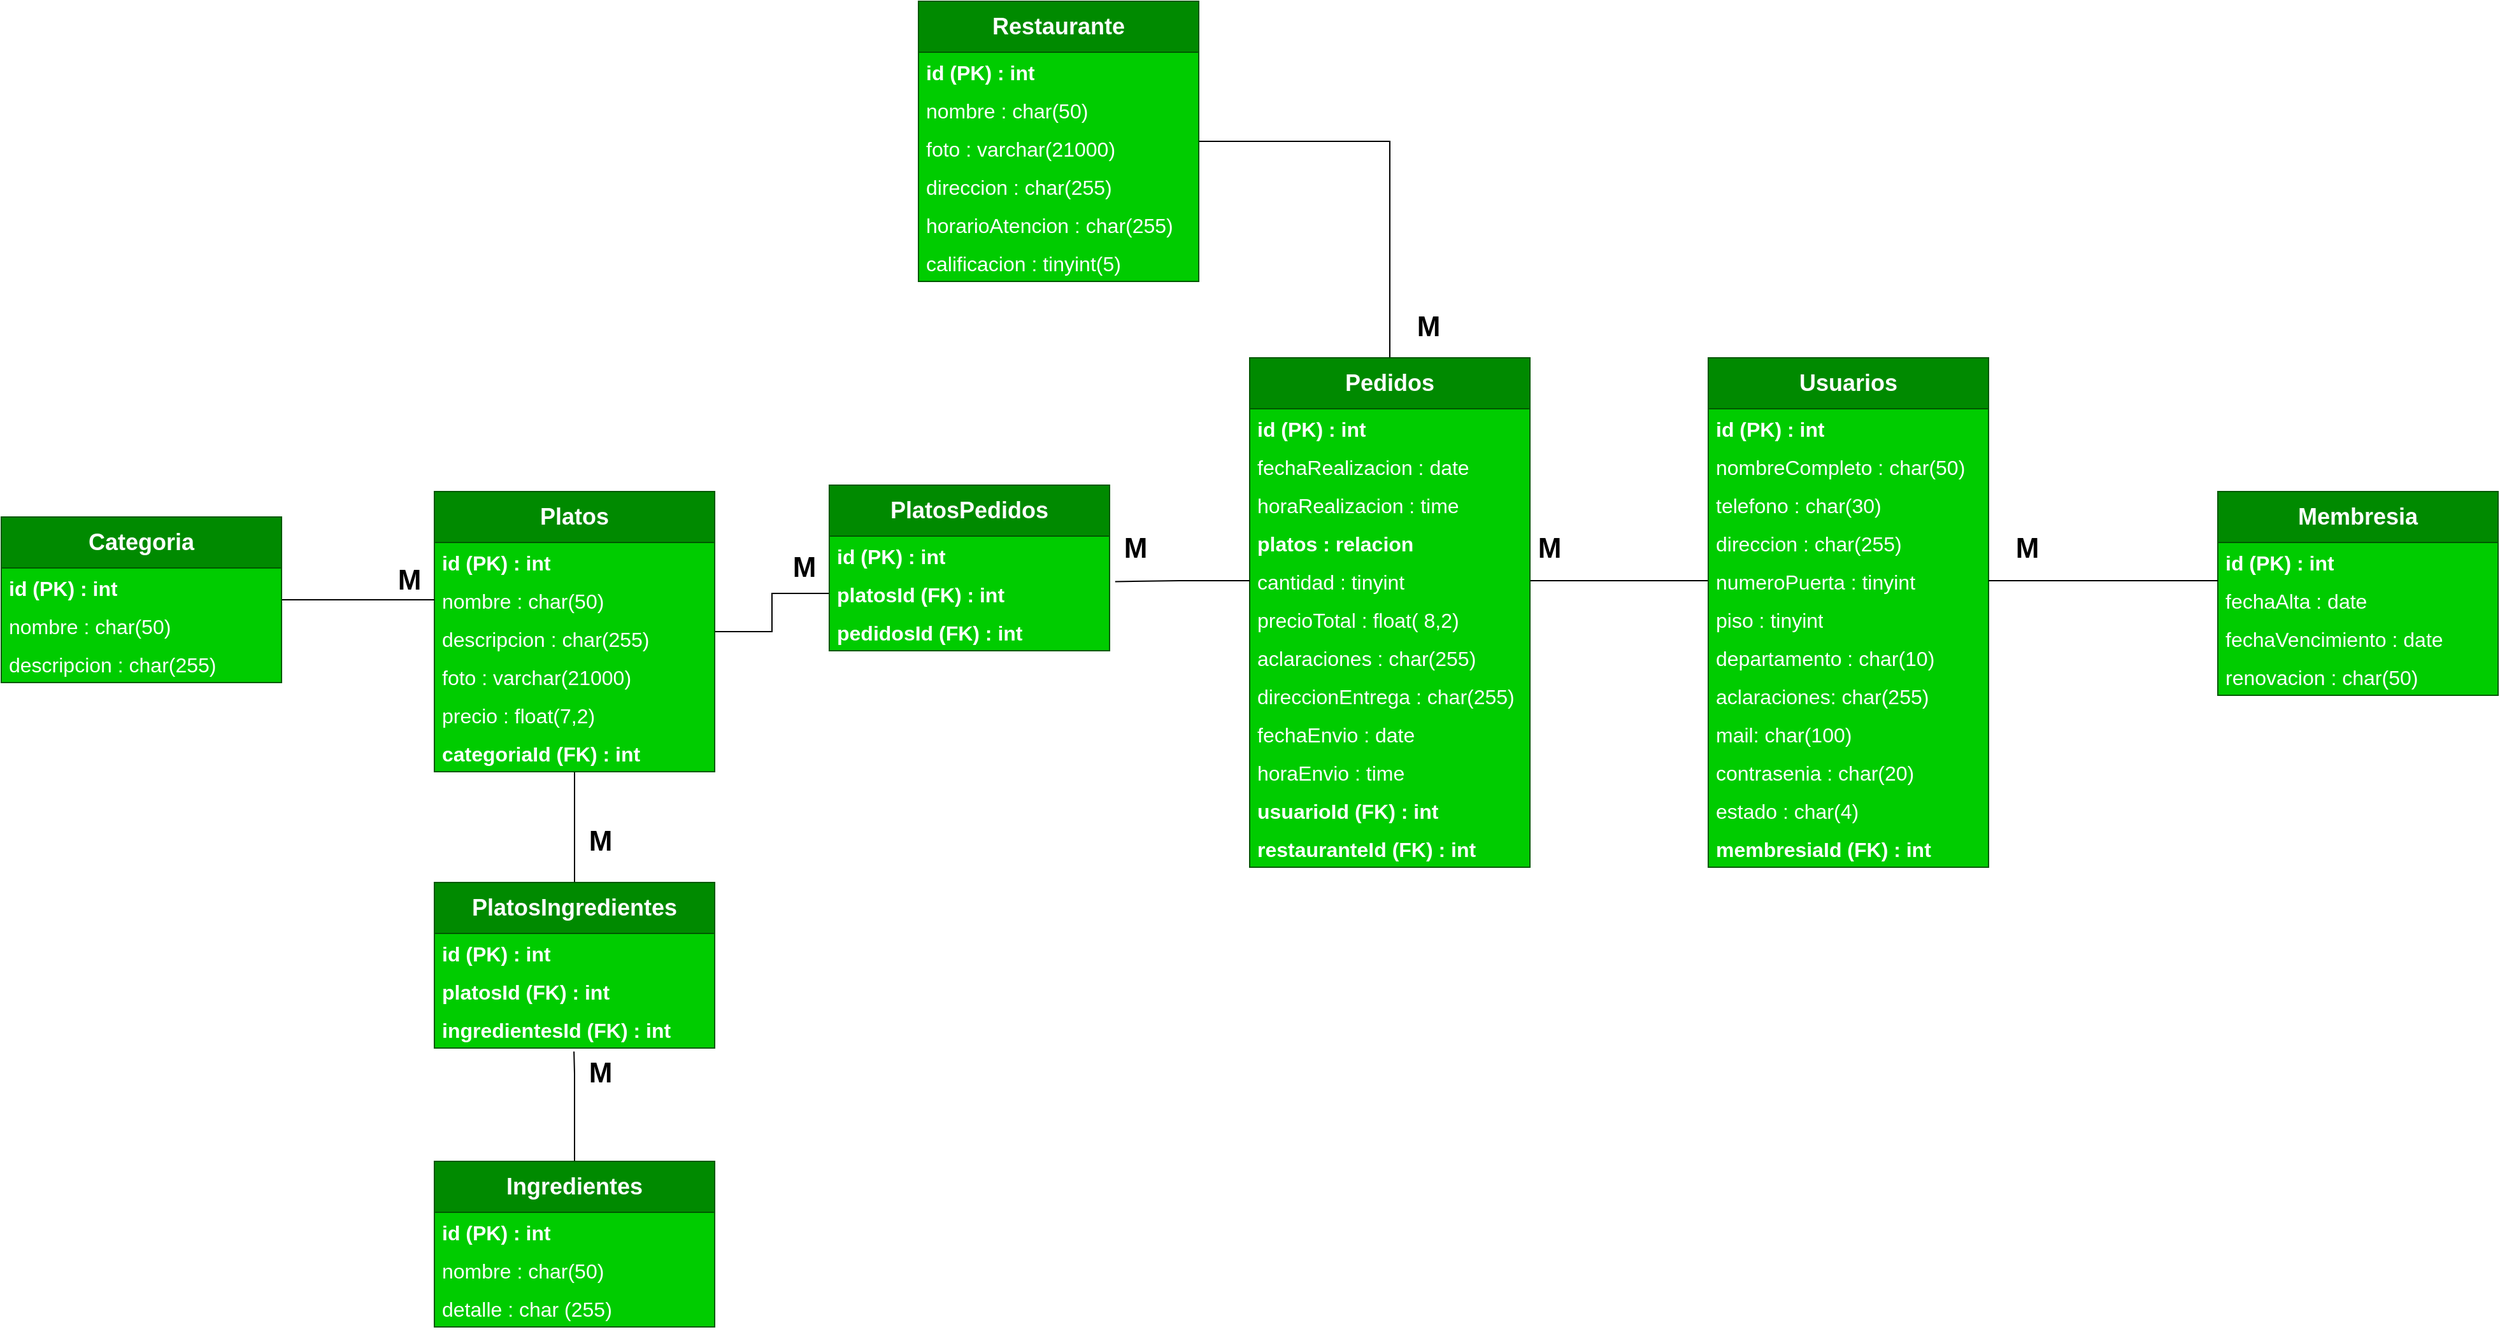 <mxfile version="24.2.2" type="google" pages="2">
  <diagram name="TT" id="S1yckZTztsz0f1deBKPf">
    <mxGraphModel grid="1" page="1" gridSize="10" guides="1" tooltips="1" connect="1" arrows="1" fold="1" pageScale="1" pageWidth="827" pageHeight="1169" math="0" shadow="0">
      <root>
        <mxCell id="0" />
        <mxCell id="1" parent="0" />
        <mxCell id="h73j9yxgBd2oVGN-S1us-82" style="edgeStyle=orthogonalEdgeStyle;rounded=0;orthogonalLoop=1;jettySize=auto;html=1;endArrow=none;endFill=0;" edge="1" parent="1" source="h73j9yxgBd2oVGN-S1us-2" target="h73j9yxgBd2oVGN-S1us-28">
          <mxGeometry relative="1" as="geometry" />
        </mxCell>
        <mxCell id="h73j9yxgBd2oVGN-S1us-2" value="Restaurante" style="swimlane;fontStyle=1;childLayout=stackLayout;horizontal=1;startSize=40;fillColor=#008a00;horizontalStack=0;resizeParent=1;resizeParentMax=0;resizeLast=0;collapsible=1;marginBottom=0;whiteSpace=wrap;html=1;fontColor=#ffffff;strokeColor=#005700;swimlaneFillColor=#00CC00;fontSize=18;" vertex="1" parent="1">
          <mxGeometry x="-40" y="-860" width="220" height="220" as="geometry" />
        </mxCell>
        <mxCell id="h73j9yxgBd2oVGN-S1us-41" value="&lt;font color=&quot;#ffffff&quot; style=&quot;font-size: 16px;&quot;&gt;&lt;b&gt;id (PK) : int&lt;/b&gt;&lt;/font&gt;" style="text;strokeColor=none;fillColor=none;align=left;verticalAlign=top;spacingLeft=4;spacingRight=4;overflow=hidden;rotatable=0;points=[[0,0.5],[1,0.5]];portConstraint=eastwest;whiteSpace=wrap;html=1;fontStyle=0;fontSize=16;" vertex="1" parent="h73j9yxgBd2oVGN-S1us-2">
          <mxGeometry y="40" width="220" height="30" as="geometry" />
        </mxCell>
        <mxCell id="h73j9yxgBd2oVGN-S1us-3" value="&lt;font color=&quot;#ffffff&quot; style=&quot;font-size: 16px;&quot;&gt;nombre : char(50)&lt;/font&gt;" style="text;strokeColor=none;fillColor=none;align=left;verticalAlign=top;spacingLeft=4;spacingRight=4;overflow=hidden;rotatable=0;points=[[0,0.5],[1,0.5]];portConstraint=eastwest;whiteSpace=wrap;html=1;fontStyle=0;fontSize=16;" vertex="1" parent="h73j9yxgBd2oVGN-S1us-2">
          <mxGeometry y="70" width="220" height="30" as="geometry" />
        </mxCell>
        <mxCell id="h73j9yxgBd2oVGN-S1us-7" value="&lt;font color=&quot;#ffffff&quot; style=&quot;font-size: 16px;&quot;&gt;foto : varchar(21000)&lt;/font&gt;" style="text;strokeColor=none;fillColor=none;align=left;verticalAlign=top;spacingLeft=4;spacingRight=4;overflow=hidden;rotatable=0;points=[[0,0.5],[1,0.5]];portConstraint=eastwest;whiteSpace=wrap;html=1;fontStyle=0;fontSize=16;" vertex="1" parent="h73j9yxgBd2oVGN-S1us-2">
          <mxGeometry y="100" width="220" height="30" as="geometry" />
        </mxCell>
        <mxCell id="h73j9yxgBd2oVGN-S1us-8" value="&lt;font color=&quot;#ffffff&quot; style=&quot;font-size: 16px;&quot;&gt;direccion : char(255)&lt;/font&gt;" style="text;strokeColor=none;fillColor=none;align=left;verticalAlign=top;spacingLeft=4;spacingRight=4;overflow=hidden;rotatable=0;points=[[0,0.5],[1,0.5]];portConstraint=eastwest;whiteSpace=wrap;html=1;fontStyle=0;fontSize=16;" vertex="1" parent="h73j9yxgBd2oVGN-S1us-2">
          <mxGeometry y="130" width="220" height="30" as="geometry" />
        </mxCell>
        <mxCell id="h73j9yxgBd2oVGN-S1us-9" value="&lt;font color=&quot;#ffffff&quot;&gt;horarioAtencion : char(255)&lt;/font&gt;" style="text;strokeColor=none;fillColor=none;align=left;verticalAlign=top;spacingLeft=4;spacingRight=4;overflow=hidden;rotatable=0;points=[[0,0.5],[1,0.5]];portConstraint=eastwest;whiteSpace=wrap;html=1;fontStyle=0;fontSize=16;" vertex="1" parent="h73j9yxgBd2oVGN-S1us-2">
          <mxGeometry y="160" width="220" height="30" as="geometry" />
        </mxCell>
        <mxCell id="h73j9yxgBd2oVGN-S1us-10" value="&lt;font color=&quot;#ffffff&quot;&gt;calificacion : tinyint(5)&lt;/font&gt;" style="text;strokeColor=none;fillColor=none;align=left;verticalAlign=top;spacingLeft=4;spacingRight=4;overflow=hidden;rotatable=0;points=[[0,0.5],[1,0.5]];portConstraint=eastwest;whiteSpace=wrap;html=1;fontStyle=0;fontSize=16;" vertex="1" parent="h73j9yxgBd2oVGN-S1us-2">
          <mxGeometry y="190" width="220" height="30" as="geometry" />
        </mxCell>
        <mxCell id="h73j9yxgBd2oVGN-S1us-96" style="edgeStyle=orthogonalEdgeStyle;rounded=0;orthogonalLoop=1;jettySize=auto;html=1;entryX=0;entryY=0.5;entryDx=0;entryDy=0;endArrow=none;endFill=0;" edge="1" parent="1" source="h73j9yxgBd2oVGN-S1us-11" target="h73j9yxgBd2oVGN-S1us-94">
          <mxGeometry relative="1" as="geometry" />
        </mxCell>
        <mxCell id="h73j9yxgBd2oVGN-S1us-107" style="edgeStyle=orthogonalEdgeStyle;rounded=0;orthogonalLoop=1;jettySize=auto;html=1;entryX=0.5;entryY=0;entryDx=0;entryDy=0;endArrow=none;endFill=0;" edge="1" parent="1" source="h73j9yxgBd2oVGN-S1us-11" target="h73j9yxgBd2oVGN-S1us-101">
          <mxGeometry relative="1" as="geometry" />
        </mxCell>
        <mxCell id="h73j9yxgBd2oVGN-S1us-11" value="Platos" style="swimlane;fontStyle=1;childLayout=stackLayout;horizontal=1;startSize=40;fillColor=#008a00;horizontalStack=0;resizeParent=1;resizeParentMax=0;resizeLast=0;collapsible=1;marginBottom=0;whiteSpace=wrap;html=1;fontColor=#ffffff;strokeColor=#005700;swimlaneFillColor=#00CC00;fontSize=18;" vertex="1" parent="1">
          <mxGeometry x="-420" y="-475" width="220" height="220" as="geometry" />
        </mxCell>
        <mxCell id="h73j9yxgBd2oVGN-S1us-38" value="&lt;font color=&quot;#ffffff&quot; style=&quot;font-size: 16px;&quot;&gt;&lt;b&gt;id (PK) : int&lt;/b&gt;&lt;/font&gt;" style="text;strokeColor=none;fillColor=none;align=left;verticalAlign=top;spacingLeft=4;spacingRight=4;overflow=hidden;rotatable=0;points=[[0,0.5],[1,0.5]];portConstraint=eastwest;whiteSpace=wrap;html=1;fontStyle=0;fontSize=16;" vertex="1" parent="h73j9yxgBd2oVGN-S1us-11">
          <mxGeometry y="40" width="220" height="30" as="geometry" />
        </mxCell>
        <mxCell id="h73j9yxgBd2oVGN-S1us-12" value="&lt;font color=&quot;#ffffff&quot; style=&quot;font-size: 16px;&quot;&gt;nombre : char(50)&lt;/font&gt;" style="text;strokeColor=none;fillColor=none;align=left;verticalAlign=top;spacingLeft=4;spacingRight=4;overflow=hidden;rotatable=0;points=[[0,0.5],[1,0.5]];portConstraint=eastwest;whiteSpace=wrap;html=1;fontStyle=0;fontSize=16;" vertex="1" parent="h73j9yxgBd2oVGN-S1us-11">
          <mxGeometry y="70" width="220" height="30" as="geometry" />
        </mxCell>
        <mxCell id="h73j9yxgBd2oVGN-S1us-14" value="&lt;font color=&quot;#ffffff&quot; style=&quot;font-size: 16px;&quot;&gt;descripcion : char(255)&lt;/font&gt;" style="text;strokeColor=none;fillColor=none;align=left;verticalAlign=top;spacingLeft=4;spacingRight=4;overflow=hidden;rotatable=0;points=[[0,0.5],[1,0.5]];portConstraint=eastwest;whiteSpace=wrap;html=1;fontStyle=0;fontSize=16;" vertex="1" parent="h73j9yxgBd2oVGN-S1us-11">
          <mxGeometry y="100" width="220" height="30" as="geometry" />
        </mxCell>
        <mxCell id="h73j9yxgBd2oVGN-S1us-13" value="&lt;font color=&quot;#ffffff&quot; style=&quot;font-size: 16px;&quot;&gt;foto : varchar(21000&lt;/font&gt;&lt;font color=&quot;#ffffff&quot; style=&quot;font-size: 16px;&quot;&gt;)&lt;/font&gt;" style="text;strokeColor=none;fillColor=none;align=left;verticalAlign=top;spacingLeft=4;spacingRight=4;overflow=hidden;rotatable=0;points=[[0,0.5],[1,0.5]];portConstraint=eastwest;whiteSpace=wrap;html=1;fontStyle=0;fontSize=16;" vertex="1" parent="h73j9yxgBd2oVGN-S1us-11">
          <mxGeometry y="130" width="220" height="30" as="geometry" />
        </mxCell>
        <mxCell id="h73j9yxgBd2oVGN-S1us-16" value="&lt;font color=&quot;#ffffff&quot;&gt;precio : float(7,2)&lt;/font&gt;" style="text;strokeColor=none;fillColor=none;align=left;verticalAlign=top;spacingLeft=4;spacingRight=4;overflow=hidden;rotatable=0;points=[[0,0.5],[1,0.5]];portConstraint=eastwest;whiteSpace=wrap;html=1;fontStyle=0;fontSize=16;" vertex="1" parent="h73j9yxgBd2oVGN-S1us-11">
          <mxGeometry y="160" width="220" height="30" as="geometry" />
        </mxCell>
        <mxCell id="h73j9yxgBd2oVGN-S1us-87" value="&lt;font color=&quot;#ffffff&quot; style=&quot;font-size: 16px;&quot;&gt;&lt;b&gt;categoriaId (FK) : int&lt;/b&gt;&lt;/font&gt;" style="text;strokeColor=none;fillColor=none;align=left;verticalAlign=top;spacingLeft=4;spacingRight=4;overflow=hidden;rotatable=0;points=[[0,0.5],[1,0.5]];portConstraint=eastwest;whiteSpace=wrap;html=1;fontStyle=0;fontSize=16;" vertex="1" parent="h73j9yxgBd2oVGN-S1us-11">
          <mxGeometry y="190" width="220" height="30" as="geometry" />
        </mxCell>
        <mxCell id="h73j9yxgBd2oVGN-S1us-85" style="edgeStyle=orthogonalEdgeStyle;rounded=0;orthogonalLoop=1;jettySize=auto;html=1;entryX=0;entryY=0.5;entryDx=0;entryDy=0;endArrow=none;endFill=0;" edge="1" parent="1" source="h73j9yxgBd2oVGN-S1us-17" target="h73j9yxgBd2oVGN-S1us-12">
          <mxGeometry relative="1" as="geometry" />
        </mxCell>
        <mxCell id="h73j9yxgBd2oVGN-S1us-17" value="Categoria" style="swimlane;fontStyle=1;childLayout=stackLayout;horizontal=1;startSize=40;fillColor=#008a00;horizontalStack=0;resizeParent=1;resizeParentMax=0;resizeLast=0;collapsible=1;marginBottom=0;whiteSpace=wrap;html=1;fontColor=#ffffff;strokeColor=#005700;swimlaneFillColor=#00CC00;fontSize=18;" vertex="1" parent="1">
          <mxGeometry x="-760" y="-455" width="220" height="130" as="geometry" />
        </mxCell>
        <mxCell id="h73j9yxgBd2oVGN-S1us-39" value="&lt;font color=&quot;#ffffff&quot; style=&quot;font-size: 16px;&quot;&gt;&lt;b&gt;id (PK) : int&lt;/b&gt;&lt;/font&gt;" style="text;strokeColor=none;fillColor=none;align=left;verticalAlign=top;spacingLeft=4;spacingRight=4;overflow=hidden;rotatable=0;points=[[0,0.5],[1,0.5]];portConstraint=eastwest;whiteSpace=wrap;html=1;fontStyle=0;fontSize=16;" vertex="1" parent="h73j9yxgBd2oVGN-S1us-17">
          <mxGeometry y="40" width="220" height="30" as="geometry" />
        </mxCell>
        <mxCell id="h73j9yxgBd2oVGN-S1us-18" value="&lt;font color=&quot;#ffffff&quot; style=&quot;font-size: 16px;&quot;&gt;nombre : char(50)&lt;/font&gt;" style="text;strokeColor=none;fillColor=none;align=left;verticalAlign=top;spacingLeft=4;spacingRight=4;overflow=hidden;rotatable=0;points=[[0,0.5],[1,0.5]];portConstraint=eastwest;whiteSpace=wrap;html=1;fontStyle=0;fontSize=16;" vertex="1" parent="h73j9yxgBd2oVGN-S1us-17">
          <mxGeometry y="70" width="220" height="30" as="geometry" />
        </mxCell>
        <mxCell id="h73j9yxgBd2oVGN-S1us-19" value="&lt;font color=&quot;#ffffff&quot; style=&quot;font-size: 16px;&quot;&gt;descripcion : char(255)&lt;/font&gt;" style="text;strokeColor=none;fillColor=none;align=left;verticalAlign=top;spacingLeft=4;spacingRight=4;overflow=hidden;rotatable=0;points=[[0,0.5],[1,0.5]];portConstraint=eastwest;whiteSpace=wrap;html=1;fontStyle=0;fontSize=16;" vertex="1" parent="h73j9yxgBd2oVGN-S1us-17">
          <mxGeometry y="100" width="220" height="30" as="geometry" />
        </mxCell>
        <mxCell id="h73j9yxgBd2oVGN-S1us-106" style="edgeStyle=orthogonalEdgeStyle;rounded=0;orthogonalLoop=1;jettySize=auto;html=1;entryX=0.498;entryY=1.092;entryDx=0;entryDy=0;entryPerimeter=0;endArrow=none;endFill=0;" edge="1" parent="1" source="h73j9yxgBd2oVGN-S1us-23" target="h73j9yxgBd2oVGN-S1us-104">
          <mxGeometry relative="1" as="geometry">
            <Array as="points">
              <mxPoint x="-310" y="-18" />
              <mxPoint x="-310" y="-18" />
            </Array>
          </mxGeometry>
        </mxCell>
        <mxCell id="h73j9yxgBd2oVGN-S1us-23" value="Ingredientes" style="swimlane;fontStyle=1;childLayout=stackLayout;horizontal=1;startSize=40;fillColor=#008a00;horizontalStack=0;resizeParent=1;resizeParentMax=0;resizeLast=0;collapsible=1;marginBottom=0;whiteSpace=wrap;html=1;fontColor=#ffffff;strokeColor=#005700;swimlaneFillColor=#00CC00;fontSize=18;" vertex="1" parent="1">
          <mxGeometry x="-420" y="51" width="220" height="130" as="geometry" />
        </mxCell>
        <mxCell id="h73j9yxgBd2oVGN-S1us-40" value="&lt;font color=&quot;#ffffff&quot; style=&quot;font-size: 16px;&quot;&gt;&lt;b&gt;id (PK) : int&lt;/b&gt;&lt;/font&gt;" style="text;strokeColor=none;fillColor=none;align=left;verticalAlign=top;spacingLeft=4;spacingRight=4;overflow=hidden;rotatable=0;points=[[0,0.5],[1,0.5]];portConstraint=eastwest;whiteSpace=wrap;html=1;fontStyle=0;fontSize=16;" vertex="1" parent="h73j9yxgBd2oVGN-S1us-23">
          <mxGeometry y="40" width="220" height="30" as="geometry" />
        </mxCell>
        <mxCell id="h73j9yxgBd2oVGN-S1us-24" value="&lt;font color=&quot;#ffffff&quot;&gt;nombre : char(50)&lt;/font&gt;" style="text;strokeColor=none;fillColor=none;align=left;verticalAlign=top;spacingLeft=4;spacingRight=4;overflow=hidden;rotatable=0;points=[[0,0.5],[1,0.5]];portConstraint=eastwest;whiteSpace=wrap;html=1;fontStyle=0;fontSize=16;" vertex="1" parent="h73j9yxgBd2oVGN-S1us-23">
          <mxGeometry y="70" width="220" height="30" as="geometry" />
        </mxCell>
        <mxCell id="h73j9yxgBd2oVGN-S1us-27" value="&lt;font color=&quot;#ffffff&quot;&gt;detalle : char (255)&lt;/font&gt;" style="text;strokeColor=none;fillColor=none;align=left;verticalAlign=top;spacingLeft=4;spacingRight=4;overflow=hidden;rotatable=0;points=[[0,0.5],[1,0.5]];portConstraint=eastwest;whiteSpace=wrap;html=1;fontStyle=0;fontSize=16;" vertex="1" parent="h73j9yxgBd2oVGN-S1us-23">
          <mxGeometry y="100" width="220" height="30" as="geometry" />
        </mxCell>
        <mxCell id="h73j9yxgBd2oVGN-S1us-76" style="edgeStyle=orthogonalEdgeStyle;rounded=0;orthogonalLoop=1;jettySize=auto;html=1;entryX=0;entryY=0.5;entryDx=0;entryDy=0;endArrow=none;endFill=0;" edge="1" parent="1" source="h73j9yxgBd2oVGN-S1us-28" target="h73j9yxgBd2oVGN-S1us-53">
          <mxGeometry relative="1" as="geometry">
            <Array as="points">
              <mxPoint x="470" y="-405" />
              <mxPoint x="470" y="-405" />
            </Array>
          </mxGeometry>
        </mxCell>
        <mxCell id="h73j9yxgBd2oVGN-S1us-28" value="Pedidos" style="swimlane;fontStyle=1;childLayout=stackLayout;horizontal=1;startSize=40;fillColor=#008a00;horizontalStack=0;resizeParent=1;resizeParentMax=0;resizeLast=0;collapsible=1;marginBottom=0;whiteSpace=wrap;html=1;fontColor=#ffffff;strokeColor=#005700;swimlaneFillColor=#00CC00;fontSize=18;" vertex="1" parent="1">
          <mxGeometry x="220" y="-580" width="220" height="400" as="geometry" />
        </mxCell>
        <mxCell id="h73j9yxgBd2oVGN-S1us-42" value="&lt;font color=&quot;#ffffff&quot; style=&quot;font-size: 16px;&quot;&gt;&lt;b&gt;id (PK) : int&lt;/b&gt;&lt;/font&gt;" style="text;strokeColor=none;fillColor=none;align=left;verticalAlign=top;spacingLeft=4;spacingRight=4;overflow=hidden;rotatable=0;points=[[0,0.5],[1,0.5]];portConstraint=eastwest;whiteSpace=wrap;html=1;fontStyle=0;fontSize=16;" vertex="1" parent="h73j9yxgBd2oVGN-S1us-28">
          <mxGeometry y="40" width="220" height="30" as="geometry" />
        </mxCell>
        <mxCell id="h73j9yxgBd2oVGN-S1us-29" value="&lt;font color=&quot;#ffffff&quot; style=&quot;font-size: 16px;&quot;&gt;fechaRealizacion : date&lt;/font&gt;" style="text;strokeColor=none;fillColor=none;align=left;verticalAlign=top;spacingLeft=4;spacingRight=4;overflow=hidden;rotatable=0;points=[[0,0.5],[1,0.5]];portConstraint=eastwest;whiteSpace=wrap;html=1;fontStyle=0;fontSize=16;" vertex="1" parent="h73j9yxgBd2oVGN-S1us-28">
          <mxGeometry y="70" width="220" height="30" as="geometry" />
        </mxCell>
        <mxCell id="h73j9yxgBd2oVGN-S1us-33" value="&lt;font color=&quot;#ffffff&quot; style=&quot;font-size: 16px;&quot;&gt;horaRealizacion : time&amp;nbsp;&lt;/font&gt;" style="text;strokeColor=none;fillColor=none;align=left;verticalAlign=top;spacingLeft=4;spacingRight=4;overflow=hidden;rotatable=0;points=[[0,0.5],[1,0.5]];portConstraint=eastwest;whiteSpace=wrap;html=1;fontStyle=0;fontSize=16;" vertex="1" parent="h73j9yxgBd2oVGN-S1us-28">
          <mxGeometry y="100" width="220" height="30" as="geometry" />
        </mxCell>
        <mxCell id="h73j9yxgBd2oVGN-S1us-30" value="&lt;font color=&quot;#ffffff&quot; style=&quot;font-size: 16px;&quot;&gt;&lt;b&gt;platos : relacion&lt;/b&gt;&lt;/font&gt;" style="text;strokeColor=none;fillColor=none;align=left;verticalAlign=top;spacingLeft=4;spacingRight=4;overflow=hidden;rotatable=0;points=[[0,0.5],[1,0.5]];portConstraint=eastwest;whiteSpace=wrap;html=1;fontStyle=0;fontSize=16;" vertex="1" parent="h73j9yxgBd2oVGN-S1us-28">
          <mxGeometry y="130" width="220" height="30" as="geometry" />
        </mxCell>
        <mxCell id="h73j9yxgBd2oVGN-S1us-31" value="&lt;font color=&quot;#ffffff&quot; style=&quot;font-size: 16px;&quot;&gt;cantidad : tinyint&lt;/font&gt;" style="text;strokeColor=none;fillColor=none;align=left;verticalAlign=top;spacingLeft=4;spacingRight=4;overflow=hidden;rotatable=0;points=[[0,0.5],[1,0.5]];portConstraint=eastwest;whiteSpace=wrap;html=1;fontStyle=0;fontSize=16;" vertex="1" parent="h73j9yxgBd2oVGN-S1us-28">
          <mxGeometry y="160" width="220" height="30" as="geometry" />
        </mxCell>
        <mxCell id="h73j9yxgBd2oVGN-S1us-32" value="&lt;font color=&quot;#ffffff&quot;&gt;precioTotal : float( 8,2)&lt;/font&gt;" style="text;strokeColor=none;fillColor=none;align=left;verticalAlign=top;spacingLeft=4;spacingRight=4;overflow=hidden;rotatable=0;points=[[0,0.5],[1,0.5]];portConstraint=eastwest;whiteSpace=wrap;html=1;fontStyle=0;fontSize=16;" vertex="1" parent="h73j9yxgBd2oVGN-S1us-28">
          <mxGeometry y="190" width="220" height="30" as="geometry" />
        </mxCell>
        <mxCell id="h73j9yxgBd2oVGN-S1us-34" value="&lt;font color=&quot;#ffffff&quot;&gt;aclaraciones : char(255)&lt;/font&gt;" style="text;strokeColor=none;fillColor=none;align=left;verticalAlign=top;spacingLeft=4;spacingRight=4;overflow=hidden;rotatable=0;points=[[0,0.5],[1,0.5]];portConstraint=eastwest;whiteSpace=wrap;html=1;fontStyle=0;fontSize=16;" vertex="1" parent="h73j9yxgBd2oVGN-S1us-28">
          <mxGeometry y="220" width="220" height="30" as="geometry" />
        </mxCell>
        <mxCell id="h73j9yxgBd2oVGN-S1us-35" value="&lt;font color=&quot;#ffffff&quot;&gt;direccionEntrega : char(255)&lt;/font&gt;" style="text;strokeColor=none;fillColor=none;align=left;verticalAlign=top;spacingLeft=4;spacingRight=4;overflow=hidden;rotatable=0;points=[[0,0.5],[1,0.5]];portConstraint=eastwest;whiteSpace=wrap;html=1;fontStyle=0;fontSize=16;" vertex="1" parent="h73j9yxgBd2oVGN-S1us-28">
          <mxGeometry y="250" width="220" height="30" as="geometry" />
        </mxCell>
        <mxCell id="h73j9yxgBd2oVGN-S1us-37" value="&lt;font color=&quot;#ffffff&quot;&gt;fechaEnvio : date&lt;/font&gt;" style="text;strokeColor=none;fillColor=none;align=left;verticalAlign=top;spacingLeft=4;spacingRight=4;overflow=hidden;rotatable=0;points=[[0,0.5],[1,0.5]];portConstraint=eastwest;whiteSpace=wrap;html=1;fontStyle=0;fontSize=16;" vertex="1" parent="h73j9yxgBd2oVGN-S1us-28">
          <mxGeometry y="280" width="220" height="30" as="geometry" />
        </mxCell>
        <mxCell id="h73j9yxgBd2oVGN-S1us-36" value="&lt;font color=&quot;#ffffff&quot;&gt;horaEnvio : time&lt;/font&gt;" style="text;strokeColor=none;fillColor=none;align=left;verticalAlign=top;spacingLeft=4;spacingRight=4;overflow=hidden;rotatable=0;points=[[0,0.5],[1,0.5]];portConstraint=eastwest;whiteSpace=wrap;html=1;fontStyle=0;fontSize=16;" vertex="1" parent="h73j9yxgBd2oVGN-S1us-28">
          <mxGeometry y="310" width="220" height="30" as="geometry" />
        </mxCell>
        <mxCell id="h73j9yxgBd2oVGN-S1us-78" value="&lt;font color=&quot;#ffffff&quot; style=&quot;font-size: 16px;&quot;&gt;&lt;b&gt;usuarioId (FK) : int&lt;/b&gt;&lt;/font&gt;" style="text;strokeColor=none;fillColor=none;align=left;verticalAlign=top;spacingLeft=4;spacingRight=4;overflow=hidden;rotatable=0;points=[[0,0.5],[1,0.5]];portConstraint=eastwest;whiteSpace=wrap;html=1;fontStyle=0;fontSize=16;" vertex="1" parent="h73j9yxgBd2oVGN-S1us-28">
          <mxGeometry y="340" width="220" height="30" as="geometry" />
        </mxCell>
        <mxCell id="h73j9yxgBd2oVGN-S1us-84" value="&lt;font color=&quot;#ffffff&quot; style=&quot;font-size: 16px;&quot;&gt;&lt;b&gt;restauranteId (FK) : int&lt;/b&gt;&lt;/font&gt;" style="text;strokeColor=none;fillColor=none;align=left;verticalAlign=top;spacingLeft=4;spacingRight=4;overflow=hidden;rotatable=0;points=[[0,0.5],[1,0.5]];portConstraint=eastwest;whiteSpace=wrap;html=1;fontStyle=0;fontSize=16;" vertex="1" parent="h73j9yxgBd2oVGN-S1us-28">
          <mxGeometry y="370" width="220" height="30" as="geometry" />
        </mxCell>
        <mxCell id="h73j9yxgBd2oVGN-S1us-45" value="Usuarios" style="swimlane;fontStyle=1;childLayout=stackLayout;horizontal=1;startSize=40;fillColor=#008a00;horizontalStack=0;resizeParent=1;resizeParentMax=0;resizeLast=0;collapsible=1;marginBottom=0;whiteSpace=wrap;html=1;fontColor=#ffffff;strokeColor=#005700;swimlaneFillColor=#00CC00;fontSize=18;" vertex="1" parent="1">
          <mxGeometry x="580" y="-580" width="220" height="400" as="geometry" />
        </mxCell>
        <mxCell id="h73j9yxgBd2oVGN-S1us-46" value="&lt;font color=&quot;#ffffff&quot; style=&quot;font-size: 16px;&quot;&gt;&lt;b&gt;id (PK) : int&lt;/b&gt;&lt;/font&gt;" style="text;strokeColor=none;fillColor=none;align=left;verticalAlign=top;spacingLeft=4;spacingRight=4;overflow=hidden;rotatable=0;points=[[0,0.5],[1,0.5]];portConstraint=eastwest;whiteSpace=wrap;html=1;fontStyle=0;fontSize=16;" vertex="1" parent="h73j9yxgBd2oVGN-S1us-45">
          <mxGeometry y="40" width="220" height="30" as="geometry" />
        </mxCell>
        <mxCell id="h73j9yxgBd2oVGN-S1us-47" value="&lt;font color=&quot;#ffffff&quot; style=&quot;font-size: 16px;&quot;&gt;nombreCompleto : char(50)&lt;/font&gt;" style="text;strokeColor=none;fillColor=none;align=left;verticalAlign=top;spacingLeft=4;spacingRight=4;overflow=hidden;rotatable=0;points=[[0,0.5],[1,0.5]];portConstraint=eastwest;whiteSpace=wrap;html=1;fontStyle=0;fontSize=16;" vertex="1" parent="h73j9yxgBd2oVGN-S1us-45">
          <mxGeometry y="70" width="220" height="30" as="geometry" />
        </mxCell>
        <mxCell id="h73j9yxgBd2oVGN-S1us-51" value="&lt;font color=&quot;#ffffff&quot; style=&quot;font-size: 16px;&quot;&gt;telefono : char(30)&lt;/font&gt;" style="text;strokeColor=none;fillColor=none;align=left;verticalAlign=top;spacingLeft=4;spacingRight=4;overflow=hidden;rotatable=0;points=[[0,0.5],[1,0.5]];portConstraint=eastwest;whiteSpace=wrap;html=1;fontStyle=0;fontSize=16;" vertex="1" parent="h73j9yxgBd2oVGN-S1us-45">
          <mxGeometry y="100" width="220" height="30" as="geometry" />
        </mxCell>
        <mxCell id="h73j9yxgBd2oVGN-S1us-52" value="&lt;font color=&quot;#ffffff&quot; style=&quot;font-size: 16px;&quot;&gt;direccion : char(255)&lt;/font&gt;" style="text;strokeColor=none;fillColor=none;align=left;verticalAlign=top;spacingLeft=4;spacingRight=4;overflow=hidden;rotatable=0;points=[[0,0.5],[1,0.5]];portConstraint=eastwest;whiteSpace=wrap;html=1;fontStyle=0;fontSize=16;" vertex="1" parent="h73j9yxgBd2oVGN-S1us-45">
          <mxGeometry y="130" width="220" height="30" as="geometry" />
        </mxCell>
        <mxCell id="h73j9yxgBd2oVGN-S1us-53" value="&lt;font color=&quot;#ffffff&quot; style=&quot;font-size: 16px;&quot;&gt;numeroPuerta : tinyint&lt;/font&gt;" style="text;strokeColor=none;fillColor=none;align=left;verticalAlign=top;spacingLeft=4;spacingRight=4;overflow=hidden;rotatable=0;points=[[0,0.5],[1,0.5]];portConstraint=eastwest;whiteSpace=wrap;html=1;fontStyle=0;fontSize=16;" vertex="1" parent="h73j9yxgBd2oVGN-S1us-45">
          <mxGeometry y="160" width="220" height="30" as="geometry" />
        </mxCell>
        <mxCell id="h73j9yxgBd2oVGN-S1us-54" value="&lt;font color=&quot;#ffffff&quot; style=&quot;font-size: 16px;&quot;&gt;piso : tinyint&lt;/font&gt;" style="text;strokeColor=none;fillColor=none;align=left;verticalAlign=top;spacingLeft=4;spacingRight=4;overflow=hidden;rotatable=0;points=[[0,0.5],[1,0.5]];portConstraint=eastwest;whiteSpace=wrap;html=1;fontStyle=0;fontSize=16;" vertex="1" parent="h73j9yxgBd2oVGN-S1us-45">
          <mxGeometry y="190" width="220" height="30" as="geometry" />
        </mxCell>
        <mxCell id="h73j9yxgBd2oVGN-S1us-55" value="&lt;font color=&quot;#ffffff&quot; style=&quot;font-size: 16px;&quot;&gt;departamento : char(10)&lt;/font&gt;" style="text;strokeColor=none;fillColor=none;align=left;verticalAlign=top;spacingLeft=4;spacingRight=4;overflow=hidden;rotatable=0;points=[[0,0.5],[1,0.5]];portConstraint=eastwest;whiteSpace=wrap;html=1;fontStyle=0;fontSize=16;" vertex="1" parent="h73j9yxgBd2oVGN-S1us-45">
          <mxGeometry y="220" width="220" height="30" as="geometry" />
        </mxCell>
        <mxCell id="h73j9yxgBd2oVGN-S1us-56" value="&lt;font color=&quot;#ffffff&quot; style=&quot;font-size: 16px;&quot;&gt;aclaraciones: char(255)&lt;/font&gt;" style="text;strokeColor=none;fillColor=none;align=left;verticalAlign=top;spacingLeft=4;spacingRight=4;overflow=hidden;rotatable=0;points=[[0,0.5],[1,0.5]];portConstraint=eastwest;whiteSpace=wrap;html=1;fontStyle=0;fontSize=16;" vertex="1" parent="h73j9yxgBd2oVGN-S1us-45">
          <mxGeometry y="250" width="220" height="30" as="geometry" />
        </mxCell>
        <mxCell id="h73j9yxgBd2oVGN-S1us-57" value="&lt;font color=&quot;#ffffff&quot; style=&quot;font-size: 16px;&quot;&gt;mail: char(100)&lt;/font&gt;" style="text;strokeColor=none;fillColor=none;align=left;verticalAlign=top;spacingLeft=4;spacingRight=4;overflow=hidden;rotatable=0;points=[[0,0.5],[1,0.5]];portConstraint=eastwest;whiteSpace=wrap;html=1;fontStyle=0;fontSize=16;" vertex="1" parent="h73j9yxgBd2oVGN-S1us-45">
          <mxGeometry y="280" width="220" height="30" as="geometry" />
        </mxCell>
        <mxCell id="h73j9yxgBd2oVGN-S1us-60" value="&lt;font color=&quot;#ffffff&quot; style=&quot;font-size: 16px;&quot;&gt;contrasenia : char(20)&lt;/font&gt;" style="text;strokeColor=none;fillColor=none;align=left;verticalAlign=top;spacingLeft=4;spacingRight=4;overflow=hidden;rotatable=0;points=[[0,0.5],[1,0.5]];portConstraint=eastwest;whiteSpace=wrap;html=1;fontStyle=0;fontSize=16;" vertex="1" parent="h73j9yxgBd2oVGN-S1us-45">
          <mxGeometry y="310" width="220" height="30" as="geometry" />
        </mxCell>
        <mxCell id="h73j9yxgBd2oVGN-S1us-58" value="&lt;font color=&quot;#ffffff&quot; style=&quot;font-size: 16px;&quot;&gt;estado : char(4)&lt;/font&gt;" style="text;strokeColor=none;fillColor=none;align=left;verticalAlign=top;spacingLeft=4;spacingRight=4;overflow=hidden;rotatable=0;points=[[0,0.5],[1,0.5]];portConstraint=eastwest;whiteSpace=wrap;html=1;fontStyle=0;fontSize=16;" vertex="1" parent="h73j9yxgBd2oVGN-S1us-45">
          <mxGeometry y="340" width="220" height="30" as="geometry" />
        </mxCell>
        <mxCell id="h73j9yxgBd2oVGN-S1us-81" value="&lt;font color=&quot;#ffffff&quot; style=&quot;font-size: 16px;&quot;&gt;&lt;b&gt;membresiaId (FK) : int&lt;/b&gt;&lt;/font&gt;" style="text;strokeColor=none;fillColor=none;align=left;verticalAlign=top;spacingLeft=4;spacingRight=4;overflow=hidden;rotatable=0;points=[[0,0.5],[1,0.5]];portConstraint=eastwest;whiteSpace=wrap;html=1;fontStyle=0;fontSize=16;" vertex="1" parent="h73j9yxgBd2oVGN-S1us-45">
          <mxGeometry y="370" width="220" height="30" as="geometry" />
        </mxCell>
        <mxCell id="h73j9yxgBd2oVGN-S1us-61" value="Membresia" style="swimlane;fontStyle=1;childLayout=stackLayout;horizontal=1;startSize=40;fillColor=#008a00;horizontalStack=0;resizeParent=1;resizeParentMax=0;resizeLast=0;collapsible=1;marginBottom=0;whiteSpace=wrap;html=1;fontColor=#ffffff;strokeColor=#005700;swimlaneFillColor=#00CC00;fontSize=18;" vertex="1" parent="1">
          <mxGeometry x="980" y="-475" width="220" height="160" as="geometry" />
        </mxCell>
        <mxCell id="h73j9yxgBd2oVGN-S1us-62" value="&lt;font color=&quot;#ffffff&quot; style=&quot;font-size: 16px;&quot;&gt;&lt;b&gt;id (PK) : int&lt;/b&gt;&lt;/font&gt;" style="text;strokeColor=none;fillColor=none;align=left;verticalAlign=top;spacingLeft=4;spacingRight=4;overflow=hidden;rotatable=0;points=[[0,0.5],[1,0.5]];portConstraint=eastwest;whiteSpace=wrap;html=1;fontStyle=0;fontSize=16;" vertex="1" parent="h73j9yxgBd2oVGN-S1us-61">
          <mxGeometry y="40" width="220" height="30" as="geometry" />
        </mxCell>
        <mxCell id="h73j9yxgBd2oVGN-S1us-73" value="&lt;font color=&quot;#ffffff&quot; style=&quot;font-size: 16px;&quot;&gt;fechaAlta : date&lt;/font&gt;" style="text;strokeColor=none;fillColor=none;align=left;verticalAlign=top;spacingLeft=4;spacingRight=4;overflow=hidden;rotatable=0;points=[[0,0.5],[1,0.5]];portConstraint=eastwest;whiteSpace=wrap;html=1;fontStyle=0;fontSize=16;" vertex="1" parent="h73j9yxgBd2oVGN-S1us-61">
          <mxGeometry y="70" width="220" height="30" as="geometry" />
        </mxCell>
        <mxCell id="h73j9yxgBd2oVGN-S1us-74" value="&lt;font color=&quot;#ffffff&quot; style=&quot;font-size: 16px;&quot;&gt;fechaVencimiento : date&lt;/font&gt;" style="text;strokeColor=none;fillColor=none;align=left;verticalAlign=top;spacingLeft=4;spacingRight=4;overflow=hidden;rotatable=0;points=[[0,0.5],[1,0.5]];portConstraint=eastwest;whiteSpace=wrap;html=1;fontStyle=0;fontSize=16;" vertex="1" parent="h73j9yxgBd2oVGN-S1us-61">
          <mxGeometry y="100" width="220" height="30" as="geometry" />
        </mxCell>
        <mxCell id="h73j9yxgBd2oVGN-S1us-75" value="&lt;font color=&quot;#ffffff&quot; style=&quot;font-size: 16px;&quot;&gt;renovacion : char(50)&lt;/font&gt;" style="text;strokeColor=none;fillColor=none;align=left;verticalAlign=top;spacingLeft=4;spacingRight=4;overflow=hidden;rotatable=0;points=[[0,0.5],[1,0.5]];portConstraint=eastwest;whiteSpace=wrap;html=1;fontStyle=0;fontSize=16;" vertex="1" parent="h73j9yxgBd2oVGN-S1us-61">
          <mxGeometry y="130" width="220" height="30" as="geometry" />
        </mxCell>
        <mxCell id="h73j9yxgBd2oVGN-S1us-77" value="&lt;font style=&quot;font-size: 22px;&quot;&gt;M&lt;/font&gt;" style="text;html=1;align=center;verticalAlign=middle;resizable=0;points=[];autosize=1;strokeColor=none;fillColor=none;fontStyle=1" vertex="1" parent="1">
          <mxGeometry x="435" y="-450" width="40" height="40" as="geometry" />
        </mxCell>
        <mxCell id="h73j9yxgBd2oVGN-S1us-79" style="edgeStyle=orthogonalEdgeStyle;rounded=0;orthogonalLoop=1;jettySize=auto;html=1;endArrow=none;endFill=0;" edge="1" parent="1" source="h73j9yxgBd2oVGN-S1us-53" target="h73j9yxgBd2oVGN-S1us-73">
          <mxGeometry relative="1" as="geometry">
            <Array as="points">
              <mxPoint x="920" y="-405" />
              <mxPoint x="920" y="-405" />
            </Array>
          </mxGeometry>
        </mxCell>
        <mxCell id="h73j9yxgBd2oVGN-S1us-80" value="&lt;font style=&quot;font-size: 22px;&quot;&gt;M&lt;/font&gt;" style="text;html=1;align=center;verticalAlign=middle;resizable=0;points=[];autosize=1;strokeColor=none;fillColor=none;fontStyle=1" vertex="1" parent="1">
          <mxGeometry x="810" y="-450" width="40" height="40" as="geometry" />
        </mxCell>
        <mxCell id="h73j9yxgBd2oVGN-S1us-83" value="&lt;font style=&quot;font-size: 22px;&quot;&gt;M&lt;/font&gt;" style="text;html=1;align=center;verticalAlign=middle;resizable=0;points=[];autosize=1;strokeColor=none;fillColor=none;fontStyle=1" vertex="1" parent="1">
          <mxGeometry x="340" y="-624" width="40" height="40" as="geometry" />
        </mxCell>
        <mxCell id="h73j9yxgBd2oVGN-S1us-86" value="&lt;font style=&quot;font-size: 22px;&quot;&gt;M&lt;/font&gt;" style="text;html=1;align=center;verticalAlign=middle;resizable=0;points=[];autosize=1;strokeColor=none;fillColor=none;fontStyle=1" vertex="1" parent="1">
          <mxGeometry x="-460" y="-425" width="40" height="40" as="geometry" />
        </mxCell>
        <mxCell id="h73j9yxgBd2oVGN-S1us-88" value="PlatosPedidos" style="swimlane;fontStyle=1;childLayout=stackLayout;horizontal=1;startSize=40;fillColor=#008a00;horizontalStack=0;resizeParent=1;resizeParentMax=0;resizeLast=0;collapsible=1;marginBottom=0;whiteSpace=wrap;html=1;fontColor=#ffffff;strokeColor=#005700;swimlaneFillColor=#00CC00;fontSize=18;" vertex="1" parent="1">
          <mxGeometry x="-110" y="-480" width="220" height="130" as="geometry" />
        </mxCell>
        <mxCell id="h73j9yxgBd2oVGN-S1us-89" value="&lt;font color=&quot;#ffffff&quot; style=&quot;font-size: 16px;&quot;&gt;&lt;b&gt;id (PK) : int&lt;/b&gt;&lt;/font&gt;" style="text;strokeColor=none;fillColor=none;align=left;verticalAlign=top;spacingLeft=4;spacingRight=4;overflow=hidden;rotatable=0;points=[[0,0.5],[1,0.5]];portConstraint=eastwest;whiteSpace=wrap;html=1;fontStyle=0;fontSize=16;" vertex="1" parent="h73j9yxgBd2oVGN-S1us-88">
          <mxGeometry y="40" width="220" height="30" as="geometry" />
        </mxCell>
        <mxCell id="h73j9yxgBd2oVGN-S1us-94" value="&lt;font color=&quot;#ffffff&quot; style=&quot;font-size: 16px;&quot;&gt;&lt;b&gt;platosId (FK) : int&lt;/b&gt;&lt;/font&gt;" style="text;strokeColor=none;fillColor=none;align=left;verticalAlign=top;spacingLeft=4;spacingRight=4;overflow=hidden;rotatable=0;points=[[0,0.5],[1,0.5]];portConstraint=eastwest;whiteSpace=wrap;html=1;fontStyle=0;fontSize=16;" vertex="1" parent="h73j9yxgBd2oVGN-S1us-88">
          <mxGeometry y="70" width="220" height="30" as="geometry" />
        </mxCell>
        <mxCell id="h73j9yxgBd2oVGN-S1us-95" value="&lt;font color=&quot;#ffffff&quot; style=&quot;font-size: 16px;&quot;&gt;&lt;b&gt;pedidosId (FK) : int&lt;/b&gt;&lt;/font&gt;" style="text;strokeColor=none;fillColor=none;align=left;verticalAlign=top;spacingLeft=4;spacingRight=4;overflow=hidden;rotatable=0;points=[[0,0.5],[1,0.5]];portConstraint=eastwest;whiteSpace=wrap;html=1;fontStyle=0;fontSize=16;" vertex="1" parent="h73j9yxgBd2oVGN-S1us-88">
          <mxGeometry y="100" width="220" height="30" as="geometry" />
        </mxCell>
        <mxCell id="h73j9yxgBd2oVGN-S1us-97" style="edgeStyle=orthogonalEdgeStyle;rounded=0;orthogonalLoop=1;jettySize=auto;html=1;entryX=1.02;entryY=0.19;entryDx=0;entryDy=0;entryPerimeter=0;endArrow=none;endFill=0;" edge="1" parent="1" source="h73j9yxgBd2oVGN-S1us-31" target="h73j9yxgBd2oVGN-S1us-94">
          <mxGeometry relative="1" as="geometry" />
        </mxCell>
        <mxCell id="h73j9yxgBd2oVGN-S1us-98" value="&lt;font style=&quot;font-size: 22px;&quot;&gt;M&lt;/font&gt;" style="text;html=1;align=center;verticalAlign=middle;resizable=0;points=[];autosize=1;strokeColor=none;fillColor=none;fontStyle=1" vertex="1" parent="1">
          <mxGeometry x="110" y="-450" width="40" height="40" as="geometry" />
        </mxCell>
        <mxCell id="h73j9yxgBd2oVGN-S1us-99" value="&lt;font style=&quot;font-size: 22px;&quot;&gt;M&lt;/font&gt;" style="text;html=1;align=center;verticalAlign=middle;resizable=0;points=[];autosize=1;strokeColor=none;fillColor=none;fontStyle=1" vertex="1" parent="1">
          <mxGeometry x="-150" y="-435" width="40" height="40" as="geometry" />
        </mxCell>
        <mxCell id="h73j9yxgBd2oVGN-S1us-101" value="PlatosIngredientes" style="swimlane;fontStyle=1;childLayout=stackLayout;horizontal=1;startSize=40;fillColor=#008a00;horizontalStack=0;resizeParent=1;resizeParentMax=0;resizeLast=0;collapsible=1;marginBottom=0;whiteSpace=wrap;html=1;fontColor=#ffffff;strokeColor=#005700;swimlaneFillColor=#00CC00;fontSize=18;" vertex="1" parent="1">
          <mxGeometry x="-420" y="-168" width="220" height="130" as="geometry" />
        </mxCell>
        <mxCell id="h73j9yxgBd2oVGN-S1us-102" value="&lt;font color=&quot;#ffffff&quot; style=&quot;font-size: 16px;&quot;&gt;&lt;b&gt;id (PK) : int&lt;/b&gt;&lt;/font&gt;" style="text;strokeColor=none;fillColor=none;align=left;verticalAlign=top;spacingLeft=4;spacingRight=4;overflow=hidden;rotatable=0;points=[[0,0.5],[1,0.5]];portConstraint=eastwest;whiteSpace=wrap;html=1;fontStyle=0;fontSize=16;" vertex="1" parent="h73j9yxgBd2oVGN-S1us-101">
          <mxGeometry y="40" width="220" height="30" as="geometry" />
        </mxCell>
        <mxCell id="h73j9yxgBd2oVGN-S1us-103" value="&lt;font color=&quot;#ffffff&quot; style=&quot;font-size: 16px;&quot;&gt;&lt;b&gt;platosId (FK) : int&lt;/b&gt;&lt;/font&gt;" style="text;strokeColor=none;fillColor=none;align=left;verticalAlign=top;spacingLeft=4;spacingRight=4;overflow=hidden;rotatable=0;points=[[0,0.5],[1,0.5]];portConstraint=eastwest;whiteSpace=wrap;html=1;fontStyle=0;fontSize=16;" vertex="1" parent="h73j9yxgBd2oVGN-S1us-101">
          <mxGeometry y="70" width="220" height="30" as="geometry" />
        </mxCell>
        <mxCell id="h73j9yxgBd2oVGN-S1us-104" value="&lt;font color=&quot;#ffffff&quot; style=&quot;font-size: 16px;&quot;&gt;&lt;b&gt;ingredientesId (FK) : int&lt;/b&gt;&lt;/font&gt;" style="text;strokeColor=none;fillColor=none;align=left;verticalAlign=top;spacingLeft=4;spacingRight=4;overflow=hidden;rotatable=0;points=[[0,0.5],[1,0.5]];portConstraint=eastwest;whiteSpace=wrap;html=1;fontStyle=0;fontSize=16;" vertex="1" parent="h73j9yxgBd2oVGN-S1us-101">
          <mxGeometry y="100" width="220" height="30" as="geometry" />
        </mxCell>
        <mxCell id="h73j9yxgBd2oVGN-S1us-108" value="&lt;font style=&quot;font-size: 22px;&quot;&gt;M&lt;/font&gt;" style="text;html=1;align=center;verticalAlign=middle;resizable=0;points=[];autosize=1;strokeColor=none;fillColor=none;fontStyle=1" vertex="1" parent="1">
          <mxGeometry x="-310" y="-220" width="40" height="40" as="geometry" />
        </mxCell>
        <mxCell id="h73j9yxgBd2oVGN-S1us-109" value="&lt;font style=&quot;font-size: 22px;&quot;&gt;M&lt;/font&gt;" style="text;html=1;align=center;verticalAlign=middle;resizable=0;points=[];autosize=1;strokeColor=none;fillColor=none;fontStyle=1" vertex="1" parent="1">
          <mxGeometry x="-310" y="-38" width="40" height="40" as="geometry" />
        </mxCell>
      </root>
    </mxGraphModel>
  </diagram>
  <diagram id="q45k3PQbv4l8QcNCrRUx" name="TM">
    <mxGraphModel grid="1" page="1" gridSize="10" guides="1" tooltips="1" connect="1" arrows="1" fold="1" pageScale="1" pageWidth="827" pageHeight="1169" math="0" shadow="0">
      <root>
        <mxCell id="0" />
        <mxCell id="1" parent="0" />
        <mxCell id="0BILyzVKihJkKOWGK6js-1" value="&lt;font color=&quot;#ffffff&quot;&gt;Restaurantes&lt;/font&gt;" style="swimlane;fontStyle=1;childLayout=stackLayout;horizontal=1;startSize=26;fillColor=#6666FF;horizontalStack=0;resizeParent=1;resizeParentMax=0;resizeLast=0;collapsible=1;marginBottom=0;whiteSpace=wrap;html=1;strokeColor=#6c8ebf;swimlaneFillColor=#D4E1F5;" vertex="1" parent="1">
          <mxGeometry x="240" y="160" width="150" height="182" as="geometry">
            <mxRectangle x="380" y="90" width="120" height="30" as="alternateBounds" />
          </mxGeometry>
        </mxCell>
        <mxCell id="0BILyzVKihJkKOWGK6js-2" value="&lt;b&gt;id (PK) : int&lt;/b&gt;" style="text;strokeColor=none;fillColor=none;align=left;verticalAlign=top;spacingLeft=4;spacingRight=4;overflow=hidden;rotatable=0;points=[[0,0.5],[1,0.5]];portConstraint=eastwest;whiteSpace=wrap;html=1;" vertex="1" parent="0BILyzVKihJkKOWGK6js-1">
          <mxGeometry y="26" width="150" height="26" as="geometry" />
        </mxCell>
        <mxCell id="0BILyzVKihJkKOWGK6js-3" value="nombre : char(50)" style="text;strokeColor=none;fillColor=none;align=left;verticalAlign=top;spacingLeft=4;spacingRight=4;overflow=hidden;rotatable=0;points=[[0,0.5],[1,0.5]];portConstraint=eastwest;whiteSpace=wrap;html=1;" vertex="1" parent="0BILyzVKihJkKOWGK6js-1">
          <mxGeometry y="52" width="150" height="26" as="geometry" />
        </mxCell>
        <mxCell id="0BILyzVKihJkKOWGK6js-4" value="foto : longtext" style="text;strokeColor=none;fillColor=none;align=left;verticalAlign=top;spacingLeft=4;spacingRight=4;overflow=hidden;rotatable=0;points=[[0,0.5],[1,0.5]];portConstraint=eastwest;whiteSpace=wrap;html=1;" vertex="1" parent="0BILyzVKihJkKOWGK6js-1">
          <mxGeometry y="78" width="150" height="26" as="geometry" />
        </mxCell>
        <mxCell id="0BILyzVKihJkKOWGK6js-5" value="direccion : char(255)" style="text;strokeColor=none;fillColor=none;align=left;verticalAlign=top;spacingLeft=4;spacingRight=4;overflow=hidden;rotatable=0;points=[[0,0.5],[1,0.5]];portConstraint=eastwest;whiteSpace=wrap;html=1;" vertex="1" parent="0BILyzVKihJkKOWGK6js-1">
          <mxGeometry y="104" width="150" height="26" as="geometry" />
        </mxCell>
        <mxCell id="0BILyzVKihJkKOWGK6js-6" value="horarioAtecion : char(255)" style="text;strokeColor=none;fillColor=none;align=left;verticalAlign=top;spacingLeft=4;spacingRight=4;overflow=hidden;rotatable=0;points=[[0,0.5],[1,0.5]];portConstraint=eastwest;whiteSpace=wrap;html=1;" vertex="1" parent="0BILyzVKihJkKOWGK6js-1">
          <mxGeometry y="130" width="150" height="26" as="geometry" />
        </mxCell>
        <mxCell id="0BILyzVKihJkKOWGK6js-7" value="calificacion : tinyint(1)" style="text;strokeColor=none;fillColor=none;align=left;verticalAlign=top;spacingLeft=4;spacingRight=4;overflow=hidden;rotatable=0;points=[[0,0.5],[1,0.5]];portConstraint=eastwest;whiteSpace=wrap;html=1;" vertex="1" parent="0BILyzVKihJkKOWGK6js-1">
          <mxGeometry y="156" width="150" height="26" as="geometry" />
        </mxCell>
        <mxCell id="0BILyzVKihJkKOWGK6js-8" style="edgeStyle=orthogonalEdgeStyle;rounded=0;orthogonalLoop=1;jettySize=auto;html=1;entryX=1;entryY=0.5;entryDx=0;entryDy=0;endArrow=none;endFill=0;" edge="1" parent="1" source="0BILyzVKihJkKOWGK6js-10" target="0BILyzVKihJkKOWGK6js-59">
          <mxGeometry relative="1" as="geometry">
            <Array as="points">
              <mxPoint x="220" y="520" />
              <mxPoint x="220" y="520" />
            </Array>
          </mxGeometry>
        </mxCell>
        <mxCell id="0BILyzVKihJkKOWGK6js-9" style="edgeStyle=orthogonalEdgeStyle;rounded=0;orthogonalLoop=1;jettySize=auto;html=1;entryX=-0.006;entryY=0.231;entryDx=0;entryDy=0;entryPerimeter=0;endArrow=none;endFill=0;" edge="1" parent="1" source="0BILyzVKihJkKOWGK6js-10" target="0BILyzVKihJkKOWGK6js-65">
          <mxGeometry relative="1" as="geometry" />
        </mxCell>
        <mxCell id="0BILyzVKihJkKOWGK6js-10" value="&lt;font color=&quot;#ffffff&quot;&gt;Plato&lt;/font&gt;" style="swimlane;fontStyle=1;childLayout=stackLayout;horizontal=1;startSize=26;fillColor=#6666FF;horizontalStack=0;resizeParent=1;resizeParentMax=0;resizeLast=0;collapsible=1;marginBottom=0;whiteSpace=wrap;html=1;strokeColor=#6c8ebf;swimlaneFillColor=#D4E1F5;" vertex="1" parent="1">
          <mxGeometry x="240" y="429" width="140" height="156" as="geometry" />
        </mxCell>
        <mxCell id="0BILyzVKihJkKOWGK6js-11" value="&lt;b&gt;id (PK) : int&lt;/b&gt;" style="text;strokeColor=none;fillColor=none;align=left;verticalAlign=top;spacingLeft=4;spacingRight=4;overflow=hidden;rotatable=0;points=[[0,0.5],[1,0.5]];portConstraint=eastwest;whiteSpace=wrap;html=1;" vertex="1" parent="0BILyzVKihJkKOWGK6js-10">
          <mxGeometry y="26" width="140" height="26" as="geometry" />
        </mxCell>
        <mxCell id="0BILyzVKihJkKOWGK6js-12" value="nombre : char(100)" style="text;strokeColor=none;fillColor=none;align=left;verticalAlign=top;spacingLeft=4;spacingRight=4;overflow=hidden;rotatable=0;points=[[0,0.5],[1,0.5]];portConstraint=eastwest;whiteSpace=wrap;html=1;" vertex="1" parent="0BILyzVKihJkKOWGK6js-10">
          <mxGeometry y="52" width="140" height="26" as="geometry" />
        </mxCell>
        <mxCell id="0BILyzVKihJkKOWGK6js-13" value="foto : longtext&lt;span style=&quot;white-space: pre;&quot;&gt;&#x9;&lt;/span&gt;" style="text;strokeColor=none;fillColor=none;align=left;verticalAlign=top;spacingLeft=4;spacingRight=4;overflow=hidden;rotatable=0;points=[[0,0.5],[1,0.5]];portConstraint=eastwest;whiteSpace=wrap;html=1;" vertex="1" parent="0BILyzVKihJkKOWGK6js-10">
          <mxGeometry y="78" width="140" height="26" as="geometry" />
        </mxCell>
        <mxCell id="0BILyzVKihJkKOWGK6js-14" value="descripcion: char(255)" style="text;strokeColor=none;fillColor=none;align=left;verticalAlign=top;spacingLeft=4;spacingRight=4;overflow=hidden;rotatable=0;points=[[0,0.5],[1,0.5]];portConstraint=eastwest;whiteSpace=wrap;html=1;" vertex="1" parent="0BILyzVKihJkKOWGK6js-10">
          <mxGeometry y="104" width="140" height="26" as="geometry" />
        </mxCell>
        <mxCell id="0BILyzVKihJkKOWGK6js-15" value="precio : float(8,2)" style="text;strokeColor=none;fillColor=none;align=left;verticalAlign=top;spacingLeft=4;spacingRight=4;overflow=hidden;rotatable=0;points=[[0,0.5],[1,0.5]];portConstraint=eastwest;whiteSpace=wrap;html=1;" vertex="1" parent="0BILyzVKihJkKOWGK6js-10">
          <mxGeometry y="130" width="140" height="26" as="geometry" />
        </mxCell>
        <mxCell id="0BILyzVKihJkKOWGK6js-16" style="edgeStyle=orthogonalEdgeStyle;rounded=0;orthogonalLoop=1;jettySize=auto;html=1;entryX=0;entryY=0.5;entryDx=0;entryDy=0;endArrow=none;endFill=0;" edge="1" parent="1" source="0BILyzVKihJkKOWGK6js-17" target="0BILyzVKihJkKOWGK6js-57">
          <mxGeometry relative="1" as="geometry">
            <Array as="points">
              <mxPoint x="-15" y="481" />
              <mxPoint x="-15" y="480" />
              <mxPoint x="20" y="480" />
            </Array>
          </mxGeometry>
        </mxCell>
        <mxCell id="0BILyzVKihJkKOWGK6js-17" value="&lt;font color=&quot;#ffffff&quot;&gt;Ingrediente&lt;/font&gt;" style="swimlane;fontStyle=1;childLayout=stackLayout;horizontal=1;startSize=26;fillColor=#6666FF;horizontalStack=0;resizeParent=1;resizeParentMax=0;resizeLast=0;collapsible=1;marginBottom=0;whiteSpace=wrap;html=1;strokeColor=#6c8ebf;swimlaneFillColor=#D4E1F5;" vertex="1" parent="1">
          <mxGeometry x="-190" y="429" width="140" height="104" as="geometry" />
        </mxCell>
        <mxCell id="0BILyzVKihJkKOWGK6js-18" value="&lt;b&gt;id (PK) : int&lt;/b&gt;" style="text;strokeColor=none;fillColor=none;align=left;verticalAlign=top;spacingLeft=4;spacingRight=4;overflow=hidden;rotatable=0;points=[[0,0.5],[1,0.5]];portConstraint=eastwest;whiteSpace=wrap;html=1;" vertex="1" parent="0BILyzVKihJkKOWGK6js-17">
          <mxGeometry y="26" width="140" height="26" as="geometry" />
        </mxCell>
        <mxCell id="0BILyzVKihJkKOWGK6js-19" value="nombre : char(50)" style="text;strokeColor=none;fillColor=none;align=left;verticalAlign=top;spacingLeft=4;spacingRight=4;overflow=hidden;rotatable=0;points=[[0,0.5],[1,0.5]];portConstraint=eastwest;whiteSpace=wrap;html=1;" vertex="1" parent="0BILyzVKihJkKOWGK6js-17">
          <mxGeometry y="52" width="140" height="26" as="geometry" />
        </mxCell>
        <mxCell id="0BILyzVKihJkKOWGK6js-20" value="detalle : char(255)" style="text;strokeColor=none;fillColor=none;align=left;verticalAlign=top;spacingLeft=4;spacingRight=4;overflow=hidden;rotatable=0;points=[[0,0.5],[1,0.5]];portConstraint=eastwest;whiteSpace=wrap;html=1;" vertex="1" parent="0BILyzVKihJkKOWGK6js-17">
          <mxGeometry y="78" width="140" height="26" as="geometry" />
        </mxCell>
        <mxCell id="0BILyzVKihJkKOWGK6js-21" style="edgeStyle=orthogonalEdgeStyle;rounded=0;orthogonalLoop=1;jettySize=auto;html=1;endArrow=none;endFill=0;" edge="1" parent="1" source="0BILyzVKihJkKOWGK6js-22" target="0BILyzVKihJkKOWGK6js-39">
          <mxGeometry relative="1" as="geometry" />
        </mxCell>
        <mxCell id="0BILyzVKihJkKOWGK6js-22" value="&lt;font color=&quot;#ffffff&quot;&gt;Pedido&lt;/font&gt;" style="swimlane;fontStyle=1;childLayout=stackLayout;horizontal=1;startSize=26;fillColor=#6666FF;horizontalStack=0;resizeParent=1;resizeParentMax=0;resizeLast=0;collapsible=1;marginBottom=0;whiteSpace=wrap;html=1;strokeColor=#6c8ebf;swimlaneFillColor=#D4E1F5;" vertex="1" parent="1">
          <mxGeometry x="480" y="160" width="180" height="312" as="geometry">
            <mxRectangle x="550" y="90" width="80" height="30" as="alternateBounds" />
          </mxGeometry>
        </mxCell>
        <mxCell id="0BILyzVKihJkKOWGK6js-23" value="&lt;b&gt;id (PK) : int&lt;/b&gt;" style="text;strokeColor=none;fillColor=none;align=left;verticalAlign=top;spacingLeft=4;spacingRight=4;overflow=hidden;rotatable=0;points=[[0,0.5],[1,0.5]];portConstraint=eastwest;whiteSpace=wrap;html=1;" vertex="1" parent="0BILyzVKihJkKOWGK6js-22">
          <mxGeometry y="26" width="180" height="26" as="geometry" />
        </mxCell>
        <mxCell id="0BILyzVKihJkKOWGK6js-24" value="fechaRealizacion : date" style="text;strokeColor=none;fillColor=none;align=left;verticalAlign=top;spacingLeft=4;spacingRight=4;overflow=hidden;rotatable=0;points=[[0,0.5],[1,0.5]];portConstraint=eastwest;whiteSpace=wrap;html=1;fontStyle=1" vertex="1" parent="0BILyzVKihJkKOWGK6js-22">
          <mxGeometry y="52" width="180" height="26" as="geometry" />
        </mxCell>
        <mxCell id="0BILyzVKihJkKOWGK6js-25" value="horaRealizacion : time" style="text;strokeColor=none;fillColor=none;align=left;verticalAlign=top;spacingLeft=4;spacingRight=4;overflow=hidden;rotatable=0;points=[[0,0.5],[1,0.5]];portConstraint=eastwest;whiteSpace=wrap;html=1;fontStyle=1" vertex="1" parent="0BILyzVKihJkKOWGK6js-22">
          <mxGeometry y="78" width="180" height="26" as="geometry" />
        </mxCell>
        <mxCell id="0BILyzVKihJkKOWGK6js-26" value="cantidad : tinyint(3)" style="text;strokeColor=none;fillColor=none;align=left;verticalAlign=top;spacingLeft=4;spacingRight=4;overflow=hidden;rotatable=0;points=[[0,0.5],[1,0.5]];portConstraint=eastwest;whiteSpace=wrap;html=1;fontStyle=1" vertex="1" parent="0BILyzVKihJkKOWGK6js-22">
          <mxGeometry y="104" width="180" height="26" as="geometry" />
        </mxCell>
        <mxCell id="0BILyzVKihJkKOWGK6js-27" value="precioFinal : float(8,2)" style="text;strokeColor=none;fillColor=none;align=left;verticalAlign=top;spacingLeft=4;spacingRight=4;overflow=hidden;rotatable=0;points=[[0,0.5],[1,0.5]];portConstraint=eastwest;whiteSpace=wrap;html=1;fontStyle=1" vertex="1" parent="0BILyzVKihJkKOWGK6js-22">
          <mxGeometry y="130" width="180" height="26" as="geometry" />
        </mxCell>
        <mxCell id="0BILyzVKihJkKOWGK6js-28" value="aclaraciones : char(255)" style="text;strokeColor=none;fillColor=none;align=left;verticalAlign=top;spacingLeft=4;spacingRight=4;overflow=hidden;rotatable=0;points=[[0,0.5],[1,0.5]];portConstraint=eastwest;whiteSpace=wrap;html=1;fontStyle=1" vertex="1" parent="0BILyzVKihJkKOWGK6js-22">
          <mxGeometry y="156" width="180" height="26" as="geometry" />
        </mxCell>
        <mxCell id="0BILyzVKihJkKOWGK6js-29" value="direccionEntrega : char(255)" style="text;strokeColor=none;fillColor=none;align=left;verticalAlign=top;spacingLeft=4;spacingRight=4;overflow=hidden;rotatable=0;points=[[0,0.5],[1,0.5]];portConstraint=eastwest;whiteSpace=wrap;html=1;fontStyle=1" vertex="1" parent="0BILyzVKihJkKOWGK6js-22">
          <mxGeometry y="182" width="180" height="26" as="geometry" />
        </mxCell>
        <mxCell id="0BILyzVKihJkKOWGK6js-30" value="fechaEnvio : date" style="text;strokeColor=none;fillColor=none;align=left;verticalAlign=top;spacingLeft=4;spacingRight=4;overflow=hidden;rotatable=0;points=[[0,0.5],[1,0.5]];portConstraint=eastwest;whiteSpace=wrap;html=1;fontStyle=1" vertex="1" parent="0BILyzVKihJkKOWGK6js-22">
          <mxGeometry y="208" width="180" height="26" as="geometry" />
        </mxCell>
        <mxCell id="0BILyzVKihJkKOWGK6js-31" value="horaEnvio : time" style="text;strokeColor=none;fillColor=none;align=left;verticalAlign=top;spacingLeft=4;spacingRight=4;overflow=hidden;rotatable=0;points=[[0,0.5],[1,0.5]];portConstraint=eastwest;whiteSpace=wrap;html=1;fontStyle=1" vertex="1" parent="0BILyzVKihJkKOWGK6js-22">
          <mxGeometry y="234" width="180" height="26" as="geometry" />
        </mxCell>
        <mxCell id="0BILyzVKihJkKOWGK6js-32" value="&lt;b&gt;restaurantId (FK) : int&lt;/b&gt;" style="text;strokeColor=none;fillColor=none;align=left;verticalAlign=top;spacingLeft=4;spacingRight=4;overflow=hidden;rotatable=0;points=[[0,0.5],[1,0.5]];portConstraint=eastwest;whiteSpace=wrap;html=1;" vertex="1" parent="0BILyzVKihJkKOWGK6js-22">
          <mxGeometry y="260" width="180" height="26" as="geometry" />
        </mxCell>
        <mxCell id="0BILyzVKihJkKOWGK6js-33" value="&lt;b&gt;usuarioId (FK) : int&lt;/b&gt;" style="text;strokeColor=none;fillColor=none;align=left;verticalAlign=top;spacingLeft=4;spacingRight=4;overflow=hidden;rotatable=0;points=[[0,0.5],[1,0.5]];portConstraint=eastwest;whiteSpace=wrap;html=1;" vertex="1" parent="0BILyzVKihJkKOWGK6js-22">
          <mxGeometry y="286" width="180" height="26" as="geometry" />
        </mxCell>
        <mxCell id="0BILyzVKihJkKOWGK6js-34" value="&lt;font color=&quot;#ffffff&quot;&gt;Usuarios&lt;/font&gt;" style="swimlane;fontStyle=1;childLayout=stackLayout;horizontal=1;startSize=26;fillColor=#6666FF;horizontalStack=0;resizeParent=1;resizeParentMax=0;resizeLast=0;collapsible=1;marginBottom=0;whiteSpace=wrap;html=1;strokeColor=#6c8ebf;swimlaneFillColor=#D4E1F5;" vertex="1" parent="1">
          <mxGeometry x="730" y="160" width="170" height="338" as="geometry" />
        </mxCell>
        <mxCell id="0BILyzVKihJkKOWGK6js-35" value="&lt;b&gt;id (PK) : int&lt;/b&gt;" style="text;strokeColor=none;fillColor=none;align=left;verticalAlign=top;spacingLeft=4;spacingRight=4;overflow=hidden;rotatable=0;points=[[0,0.5],[1,0.5]];portConstraint=eastwest;whiteSpace=wrap;html=1;" vertex="1" parent="0BILyzVKihJkKOWGK6js-34">
          <mxGeometry y="26" width="170" height="26" as="geometry" />
        </mxCell>
        <mxCell id="0BILyzVKihJkKOWGK6js-36" value="nombre : char(50)" style="text;strokeColor=none;fillColor=none;align=left;verticalAlign=top;spacingLeft=4;spacingRight=4;overflow=hidden;rotatable=0;points=[[0,0.5],[1,0.5]];portConstraint=eastwest;whiteSpace=wrap;html=1;" vertex="1" parent="0BILyzVKihJkKOWGK6js-34">
          <mxGeometry y="52" width="170" height="26" as="geometry" />
        </mxCell>
        <mxCell id="0BILyzVKihJkKOWGK6js-37" value="telefono :&amp;nbsp;" style="text;strokeColor=none;fillColor=none;align=left;verticalAlign=top;spacingLeft=4;spacingRight=4;overflow=hidden;rotatable=0;points=[[0,0.5],[1,0.5]];portConstraint=eastwest;whiteSpace=wrap;html=1;" vertex="1" parent="0BILyzVKihJkKOWGK6js-34">
          <mxGeometry y="78" width="170" height="26" as="geometry" />
        </mxCell>
        <mxCell id="0BILyzVKihJkKOWGK6js-38" value="direccion :&amp;nbsp;" style="text;strokeColor=none;fillColor=none;align=left;verticalAlign=top;spacingLeft=4;spacingRight=4;overflow=hidden;rotatable=0;points=[[0,0.5],[1,0.5]];portConstraint=eastwest;whiteSpace=wrap;html=1;" vertex="1" parent="0BILyzVKihJkKOWGK6js-34">
          <mxGeometry y="104" width="170" height="26" as="geometry" />
        </mxCell>
        <mxCell id="0BILyzVKihJkKOWGK6js-39" value="numeroPuerta :&amp;nbsp;" style="text;strokeColor=none;fillColor=none;align=left;verticalAlign=top;spacingLeft=4;spacingRight=4;overflow=hidden;rotatable=0;points=[[0,0.5],[1,0.5]];portConstraint=eastwest;whiteSpace=wrap;html=1;" vertex="1" parent="0BILyzVKihJkKOWGK6js-34">
          <mxGeometry y="130" width="170" height="26" as="geometry" />
        </mxCell>
        <mxCell id="0BILyzVKihJkKOWGK6js-40" value="piso :&amp;nbsp;" style="text;strokeColor=none;fillColor=none;align=left;verticalAlign=top;spacingLeft=4;spacingRight=4;overflow=hidden;rotatable=0;points=[[0,0.5],[1,0.5]];portConstraint=eastwest;whiteSpace=wrap;html=1;" vertex="1" parent="0BILyzVKihJkKOWGK6js-34">
          <mxGeometry y="156" width="170" height="26" as="geometry" />
        </mxCell>
        <mxCell id="0BILyzVKihJkKOWGK6js-41" value="departamento :&amp;nbsp;" style="text;strokeColor=none;fillColor=none;align=left;verticalAlign=top;spacingLeft=4;spacingRight=4;overflow=hidden;rotatable=0;points=[[0,0.5],[1,0.5]];portConstraint=eastwest;whiteSpace=wrap;html=1;" vertex="1" parent="0BILyzVKihJkKOWGK6js-34">
          <mxGeometry y="182" width="170" height="26" as="geometry" />
        </mxCell>
        <mxCell id="0BILyzVKihJkKOWGK6js-42" value="aclaraciones :" style="text;strokeColor=none;fillColor=none;align=left;verticalAlign=top;spacingLeft=4;spacingRight=4;overflow=hidden;rotatable=0;points=[[0,0.5],[1,0.5]];portConstraint=eastwest;whiteSpace=wrap;html=1;" vertex="1" parent="0BILyzVKihJkKOWGK6js-34">
          <mxGeometry y="208" width="170" height="26" as="geometry" />
        </mxCell>
        <mxCell id="0BILyzVKihJkKOWGK6js-43" value="email :&amp;nbsp;" style="text;strokeColor=none;fillColor=none;align=left;verticalAlign=top;spacingLeft=4;spacingRight=4;overflow=hidden;rotatable=0;points=[[0,0.5],[1,0.5]];portConstraint=eastwest;whiteSpace=wrap;html=1;" vertex="1" parent="0BILyzVKihJkKOWGK6js-34">
          <mxGeometry y="234" width="170" height="26" as="geometry" />
        </mxCell>
        <mxCell id="0BILyzVKihJkKOWGK6js-44" value="contrasenia :&amp;nbsp;" style="text;strokeColor=none;fillColor=none;align=left;verticalAlign=top;spacingLeft=4;spacingRight=4;overflow=hidden;rotatable=0;points=[[0,0.5],[1,0.5]];portConstraint=eastwest;whiteSpace=wrap;html=1;" vertex="1" parent="0BILyzVKihJkKOWGK6js-34">
          <mxGeometry y="260" width="170" height="26" as="geometry" />
        </mxCell>
        <mxCell id="0BILyzVKihJkKOWGK6js-45" value="estado :&amp;nbsp;" style="text;strokeColor=none;fillColor=none;align=left;verticalAlign=top;spacingLeft=4;spacingRight=4;overflow=hidden;rotatable=0;points=[[0,0.5],[1,0.5]];portConstraint=eastwest;whiteSpace=wrap;html=1;" vertex="1" parent="0BILyzVKihJkKOWGK6js-34">
          <mxGeometry y="286" width="170" height="26" as="geometry" />
        </mxCell>
        <mxCell id="0BILyzVKihJkKOWGK6js-46" value="&lt;b&gt;membresiaId (FK) : int&lt;/b&gt;" style="text;strokeColor=none;fillColor=none;align=left;verticalAlign=top;spacingLeft=4;spacingRight=4;overflow=hidden;rotatable=0;points=[[0,0.5],[1,0.5]];portConstraint=eastwest;whiteSpace=wrap;html=1;" vertex="1" parent="0BILyzVKihJkKOWGK6js-34">
          <mxGeometry y="312" width="170" height="26" as="geometry" />
        </mxCell>
        <mxCell id="0BILyzVKihJkKOWGK6js-47" value="&lt;font color=&quot;#ffffff&quot;&gt;Membresia&lt;/font&gt;" style="swimlane;fontStyle=1;childLayout=stackLayout;horizontal=1;startSize=26;fillColor=#6666FF;horizontalStack=0;resizeParent=1;resizeParentMax=0;resizeLast=0;collapsible=1;marginBottom=0;whiteSpace=wrap;html=1;strokeColor=#6c8ebf;swimlaneFillColor=#D4E1F5;" vertex="1" parent="1">
          <mxGeometry x="1000" y="160" width="170" height="130" as="geometry" />
        </mxCell>
        <mxCell id="0BILyzVKihJkKOWGK6js-48" value="&lt;b&gt;id (PK) : int&lt;/b&gt;" style="text;strokeColor=none;fillColor=none;align=left;verticalAlign=top;spacingLeft=4;spacingRight=4;overflow=hidden;rotatable=0;points=[[0,0.5],[1,0.5]];portConstraint=eastwest;whiteSpace=wrap;html=1;" vertex="1" parent="0BILyzVKihJkKOWGK6js-47">
          <mxGeometry y="26" width="170" height="26" as="geometry" />
        </mxCell>
        <mxCell id="0BILyzVKihJkKOWGK6js-49" value="fechaAlta :&amp;nbsp;&lt;br&gt;" style="text;strokeColor=none;fillColor=none;align=left;verticalAlign=top;spacingLeft=4;spacingRight=4;overflow=hidden;rotatable=0;points=[[0,0.5],[1,0.5]];portConstraint=eastwest;whiteSpace=wrap;html=1;" vertex="1" parent="0BILyzVKihJkKOWGK6js-47">
          <mxGeometry y="52" width="170" height="26" as="geometry" />
        </mxCell>
        <mxCell id="0BILyzVKihJkKOWGK6js-50" value="fechaVencimiento :&amp;nbsp;" style="text;strokeColor=none;fillColor=none;align=left;verticalAlign=top;spacingLeft=4;spacingRight=4;overflow=hidden;rotatable=0;points=[[0,0.5],[1,0.5]];portConstraint=eastwest;whiteSpace=wrap;html=1;" vertex="1" parent="0BILyzVKihJkKOWGK6js-47">
          <mxGeometry y="78" width="170" height="26" as="geometry" />
        </mxCell>
        <mxCell id="0BILyzVKihJkKOWGK6js-51" value="renovacion :&amp;nbsp;" style="text;strokeColor=none;fillColor=none;align=left;verticalAlign=top;spacingLeft=4;spacingRight=4;overflow=hidden;rotatable=0;points=[[0,0.5],[1,0.5]];portConstraint=eastwest;whiteSpace=wrap;html=1;" vertex="1" parent="0BILyzVKihJkKOWGK6js-47">
          <mxGeometry y="104" width="170" height="26" as="geometry" />
        </mxCell>
        <mxCell id="0BILyzVKihJkKOWGK6js-52" style="edgeStyle=orthogonalEdgeStyle;rounded=0;orthogonalLoop=1;jettySize=auto;html=1;entryX=0;entryY=0.5;entryDx=0;entryDy=0;endArrow=none;endFill=0;" edge="1" parent="1" source="0BILyzVKihJkKOWGK6js-4" target="0BILyzVKihJkKOWGK6js-25">
          <mxGeometry relative="1" as="geometry" />
        </mxCell>
        <mxCell id="0BILyzVKihJkKOWGK6js-53" value="M" style="text;html=1;align=center;verticalAlign=middle;resizable=0;points=[];autosize=1;strokeColor=none;fillColor=none;" vertex="1" parent="1">
          <mxGeometry x="450" y="230" width="30" height="30" as="geometry" />
        </mxCell>
        <mxCell id="0BILyzVKihJkKOWGK6js-54" value="M" style="text;html=1;align=center;verticalAlign=middle;resizable=0;points=[];autosize=1;strokeColor=none;fillColor=none;" vertex="1" parent="1">
          <mxGeometry x="650" y="280" width="30" height="30" as="geometry" />
        </mxCell>
        <mxCell id="0BILyzVKihJkKOWGK6js-55" style="edgeStyle=orthogonalEdgeStyle;rounded=0;orthogonalLoop=1;jettySize=auto;html=1;entryX=1;entryY=0.5;entryDx=0;entryDy=0;endArrow=none;endFill=0;" edge="1" parent="1" source="0BILyzVKihJkKOWGK6js-49" target="0BILyzVKihJkKOWGK6js-36">
          <mxGeometry relative="1" as="geometry" />
        </mxCell>
        <mxCell id="0BILyzVKihJkKOWGK6js-56" value="&lt;font color=&quot;#ffffff&quot;&gt;IngredientePlato&lt;/font&gt;" style="swimlane;fontStyle=1;childLayout=stackLayout;horizontal=1;startSize=26;fillColor=#6666FF;horizontalStack=0;resizeParent=1;resizeParentMax=0;resizeLast=0;collapsible=1;marginBottom=0;whiteSpace=wrap;html=1;strokeColor=#6c8ebf;swimlaneFillColor=#D4E1F5;" vertex="1" parent="1">
          <mxGeometry x="20" y="429" width="160" height="104" as="geometry" />
        </mxCell>
        <mxCell id="0BILyzVKihJkKOWGK6js-57" value="&lt;b&gt;id (PK) : int&lt;/b&gt;" style="text;strokeColor=none;fillColor=none;align=left;verticalAlign=top;spacingLeft=4;spacingRight=4;overflow=hidden;rotatable=0;points=[[0,0.5],[1,0.5]];portConstraint=eastwest;whiteSpace=wrap;html=1;" vertex="1" parent="0BILyzVKihJkKOWGK6js-56">
          <mxGeometry y="26" width="160" height="26" as="geometry" />
        </mxCell>
        <mxCell id="0BILyzVKihJkKOWGK6js-58" value="&lt;b&gt;ingredientesId (FK) : int&lt;/b&gt;" style="text;strokeColor=none;fillColor=none;align=left;verticalAlign=top;spacingLeft=4;spacingRight=4;overflow=hidden;rotatable=0;points=[[0,0.5],[1,0.5]];portConstraint=eastwest;whiteSpace=wrap;html=1;" vertex="1" parent="0BILyzVKihJkKOWGK6js-56">
          <mxGeometry y="52" width="160" height="26" as="geometry" />
        </mxCell>
        <mxCell id="0BILyzVKihJkKOWGK6js-59" value="&lt;b&gt;platoId (FK) : int&lt;/b&gt;" style="text;strokeColor=none;fillColor=none;align=left;verticalAlign=top;spacingLeft=4;spacingRight=4;overflow=hidden;rotatable=0;points=[[0,0.5],[1,0.5]];portConstraint=eastwest;whiteSpace=wrap;html=1;" vertex="1" parent="0BILyzVKihJkKOWGK6js-56">
          <mxGeometry y="78" width="160" height="26" as="geometry" />
        </mxCell>
        <mxCell id="0BILyzVKihJkKOWGK6js-60" value="M" style="text;html=1;align=center;verticalAlign=middle;resizable=0;points=[];autosize=1;strokeColor=none;fillColor=none;" vertex="1" parent="1">
          <mxGeometry x="170" y="492" width="30" height="30" as="geometry" />
        </mxCell>
        <mxCell id="0BILyzVKihJkKOWGK6js-61" value="M" style="text;html=1;align=center;verticalAlign=middle;resizable=0;points=[];autosize=1;strokeColor=none;fillColor=none;" vertex="1" parent="1">
          <mxGeometry x="-10" y="460" width="30" height="30" as="geometry" />
        </mxCell>
        <mxCell id="0BILyzVKihJkKOWGK6js-62" style="edgeStyle=orthogonalEdgeStyle;rounded=0;orthogonalLoop=1;jettySize=auto;html=1;entryX=-0.012;entryY=-0.077;entryDx=0;entryDy=0;entryPerimeter=0;endArrow=none;endFill=0;" edge="1" parent="1" source="0BILyzVKihJkKOWGK6js-63" target="0BILyzVKihJkKOWGK6js-32">
          <mxGeometry relative="1" as="geometry">
            <mxPoint x="560" y="510" as="targetPoint" />
          </mxGeometry>
        </mxCell>
        <mxCell id="0BILyzVKihJkKOWGK6js-63" value="&lt;font color=&quot;#ffffff&quot;&gt;PlatoPedido&lt;/font&gt;" style="swimlane;fontStyle=1;childLayout=stackLayout;horizontal=1;startSize=26;fillColor=#6666FF;horizontalStack=0;resizeParent=1;resizeParentMax=0;resizeLast=0;collapsible=1;marginBottom=0;whiteSpace=wrap;html=1;strokeColor=#6c8ebf;swimlaneFillColor=#D4E1F5;" vertex="1" parent="1">
          <mxGeometry x="440" y="560" width="160" height="104" as="geometry" />
        </mxCell>
        <mxCell id="0BILyzVKihJkKOWGK6js-64" value="&lt;b&gt;id (PK) : int&lt;/b&gt;" style="text;strokeColor=none;fillColor=none;align=left;verticalAlign=top;spacingLeft=4;spacingRight=4;overflow=hidden;rotatable=0;points=[[0,0.5],[1,0.5]];portConstraint=eastwest;whiteSpace=wrap;html=1;" vertex="1" parent="0BILyzVKihJkKOWGK6js-63">
          <mxGeometry y="26" width="160" height="26" as="geometry" />
        </mxCell>
        <mxCell id="0BILyzVKihJkKOWGK6js-65" value="&lt;b&gt;pedidoId (FK) : int&lt;/b&gt;" style="text;strokeColor=none;fillColor=none;align=left;verticalAlign=top;spacingLeft=4;spacingRight=4;overflow=hidden;rotatable=0;points=[[0,0.5],[1,0.5]];portConstraint=eastwest;whiteSpace=wrap;html=1;" vertex="1" parent="0BILyzVKihJkKOWGK6js-63">
          <mxGeometry y="52" width="160" height="26" as="geometry" />
        </mxCell>
        <mxCell id="0BILyzVKihJkKOWGK6js-66" value="&lt;b&gt;platoId (FK) : int&lt;/b&gt;" style="text;strokeColor=none;fillColor=none;align=left;verticalAlign=top;spacingLeft=4;spacingRight=4;overflow=hidden;rotatable=0;points=[[0,0.5],[1,0.5]];portConstraint=eastwest;whiteSpace=wrap;html=1;" vertex="1" parent="0BILyzVKihJkKOWGK6js-63">
          <mxGeometry y="78" width="160" height="26" as="geometry" />
        </mxCell>
        <mxCell id="0BILyzVKihJkKOWGK6js-67" value="M" style="text;html=1;align=center;verticalAlign=middle;resizable=0;points=[];autosize=1;strokeColor=none;fillColor=none;" vertex="1" parent="1">
          <mxGeometry x="410" y="620" width="30" height="30" as="geometry" />
        </mxCell>
        <mxCell id="0BILyzVKihJkKOWGK6js-68" value="M" style="text;html=1;align=center;verticalAlign=middle;resizable=0;points=[];autosize=1;strokeColor=none;fillColor=none;" vertex="1" parent="1">
          <mxGeometry x="520" y="533" width="30" height="30" as="geometry" />
        </mxCell>
      </root>
    </mxGraphModel>
  </diagram>
</mxfile>
